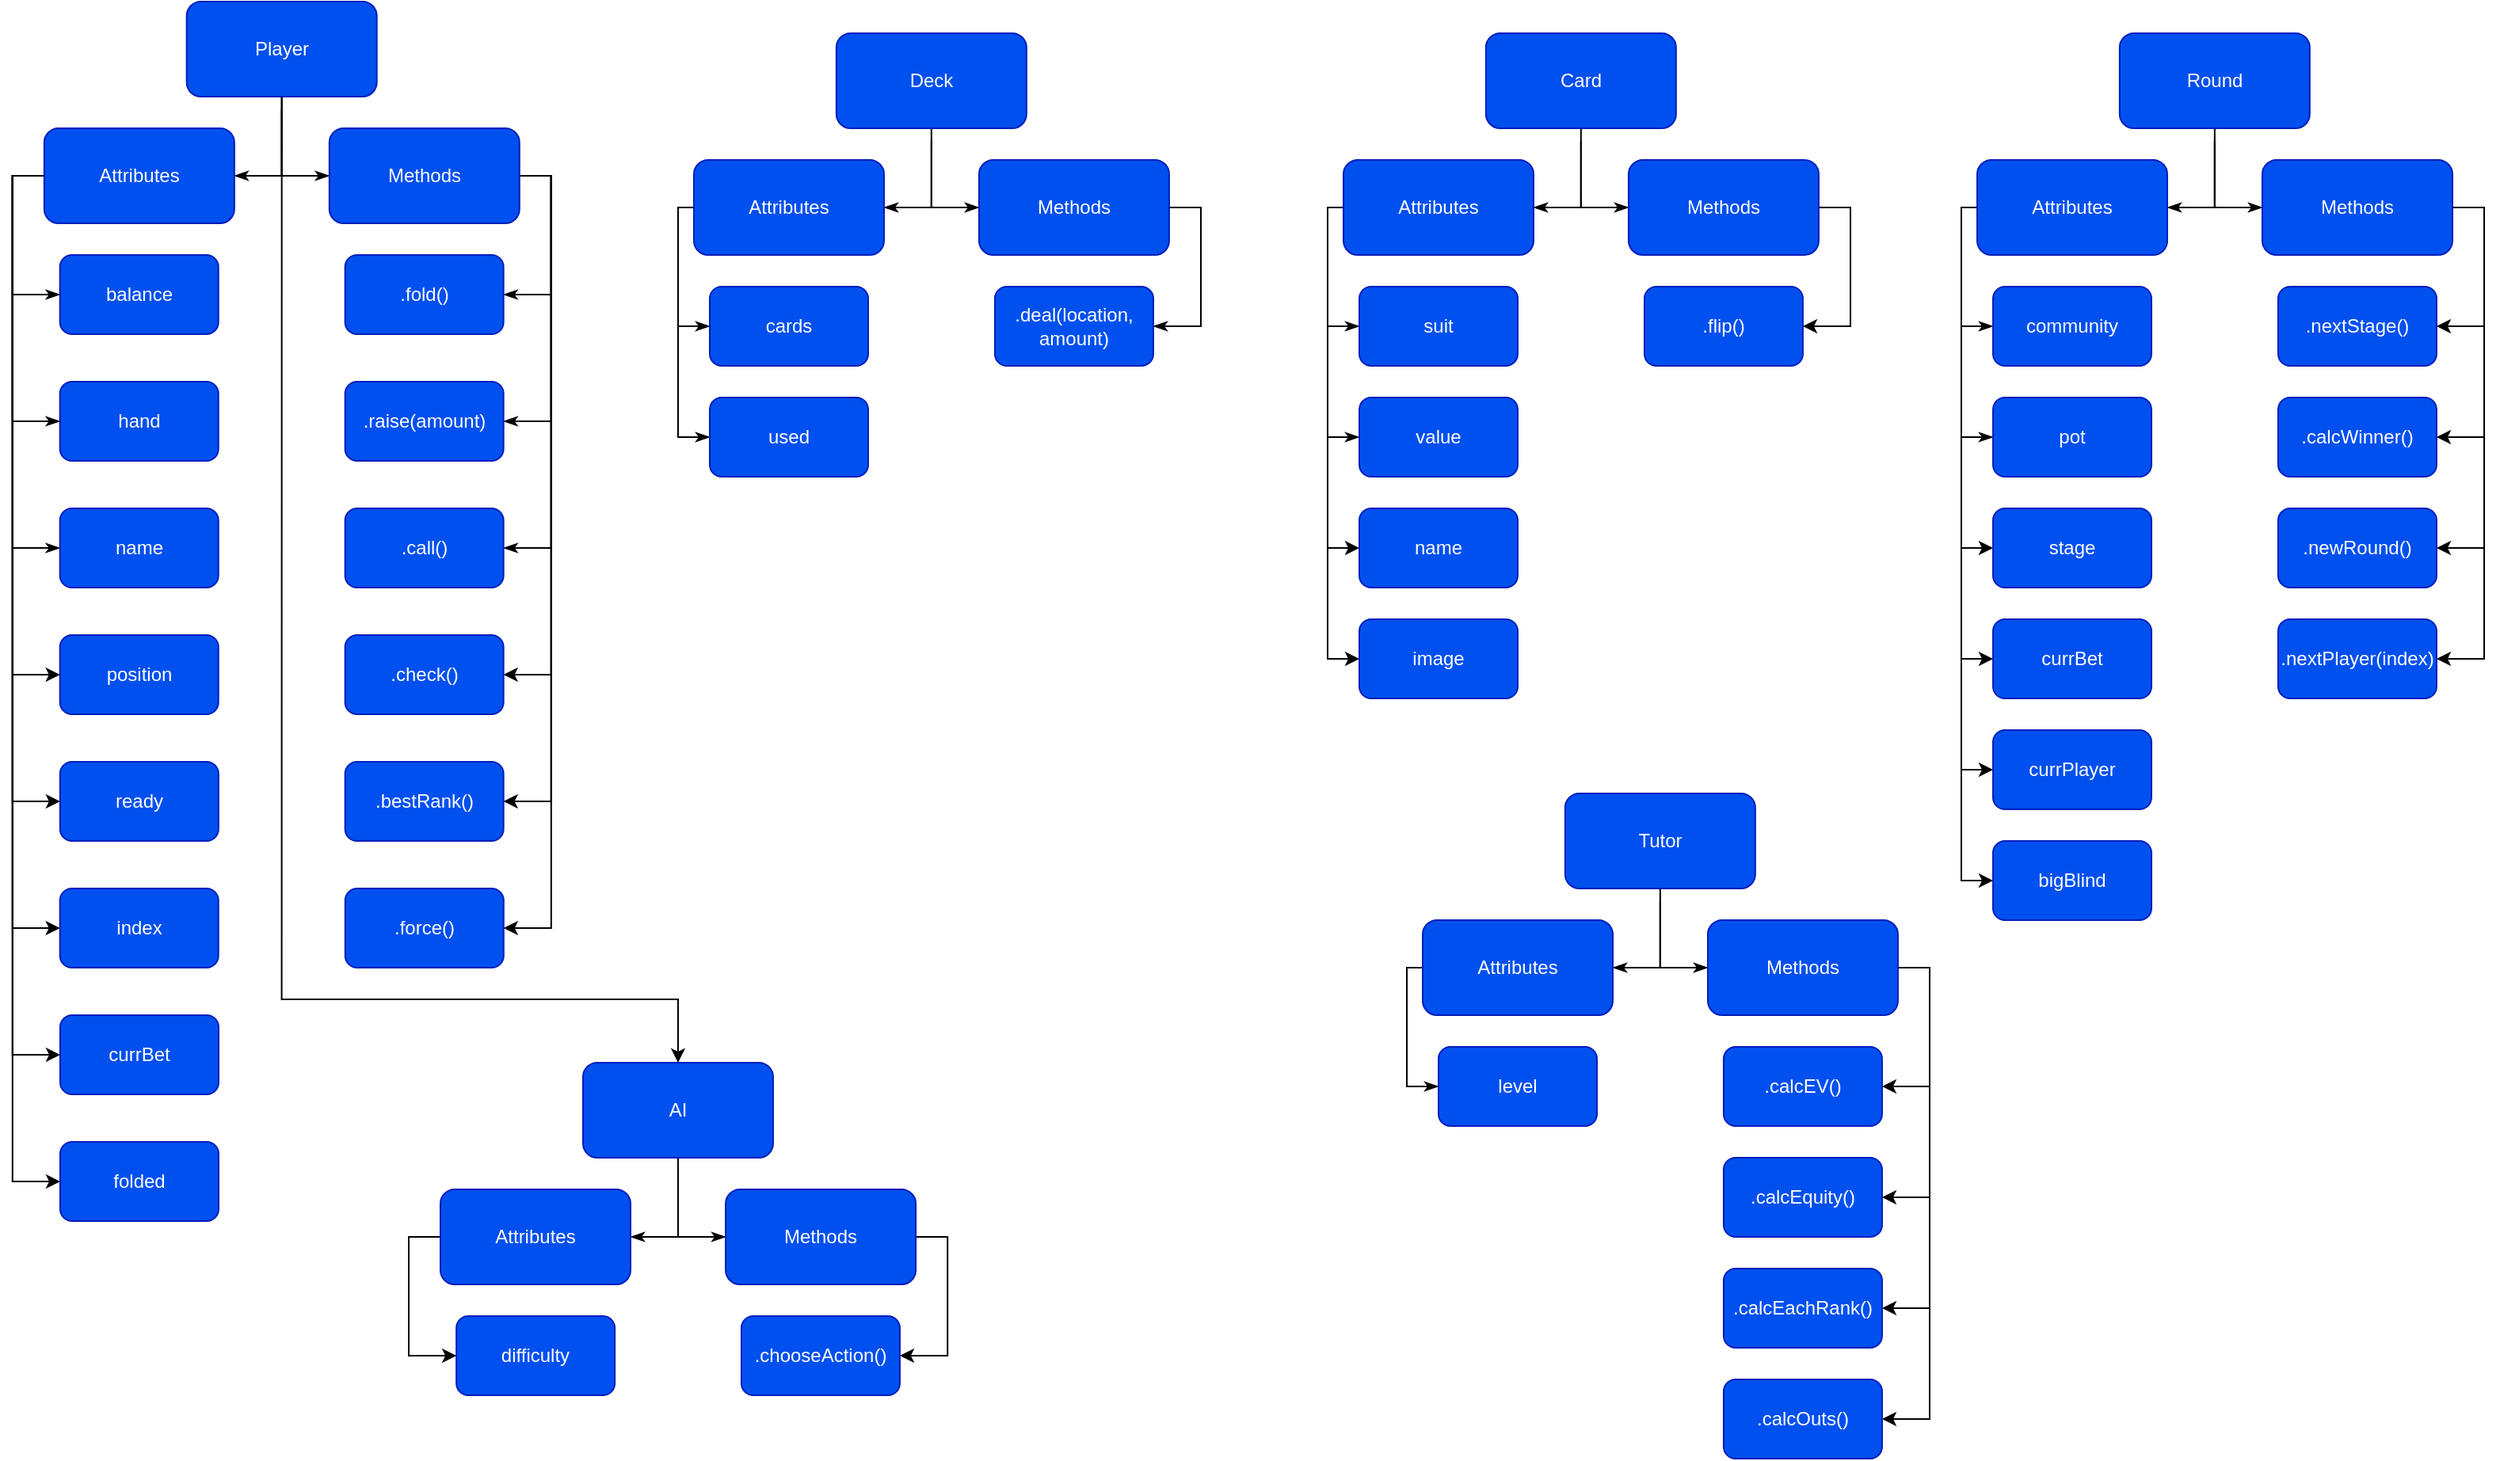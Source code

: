 <mxfile version="15.5.9" type="device"><diagram name="Page-1" id="2c0d36ab-eaac-3732-788b-9136903baeff"><mxGraphModel dx="1038" dy="567" grid="1" gridSize="10" guides="1" tooltips="1" connect="1" arrows="1" fold="1" page="1" pageScale="1.5" pageWidth="1169" pageHeight="827" background="none" math="0" shadow="0"><root><mxCell id="0"/><mxCell id="1" parent="0"/><mxCell id="-CKLJVaaTq9wheN5hUDh-131" value="" style="edgeStyle=orthogonalEdgeStyle;rounded=0;orthogonalLoop=1;jettySize=auto;html=1;endArrow=classicThin;sourcePerimeterSpacing=8;targetPerimeterSpacing=8;entryX=1;entryY=0.5;entryDx=0;entryDy=0;exitX=0.5;exitY=1;exitDx=0;exitDy=0;endFill=1;" parent="1" source="-CKLJVaaTq9wheN5hUDh-129" target="-CKLJVaaTq9wheN5hUDh-130" edge="1"><mxGeometry relative="1" as="geometry"><mxPoint x="227.84" y="380" as="targetPoint"/></mxGeometry></mxCell><mxCell id="-CKLJVaaTq9wheN5hUDh-134" value="" style="edgeStyle=orthogonalEdgeStyle;rounded=0;orthogonalLoop=1;jettySize=auto;html=1;endArrow=classicThin;sourcePerimeterSpacing=8;targetPerimeterSpacing=8;entryX=0;entryY=0.5;entryDx=0;entryDy=0;endFill=1;" parent="1" source="-CKLJVaaTq9wheN5hUDh-129" target="-CKLJVaaTq9wheN5hUDh-133" edge="1"><mxGeometry relative="1" as="geometry"/></mxCell><mxCell id="Jqy9X7Upgwg80QR6jKMe-75" style="edgeStyle=orthogonalEdgeStyle;rounded=0;orthogonalLoop=1;jettySize=auto;html=1;exitX=0.5;exitY=1;exitDx=0;exitDy=0;entryX=0.5;entryY=0;entryDx=0;entryDy=0;" parent="1" source="-CKLJVaaTq9wheN5hUDh-129" target="Jqy9X7Upgwg80QR6jKMe-37" edge="1"><mxGeometry relative="1" as="geometry"><Array as="points"><mxPoint x="280" y="900"/><mxPoint x="530" y="900"/></Array></mxGeometry></mxCell><mxCell id="-CKLJVaaTq9wheN5hUDh-129" value="Player" style="rounded=1;whiteSpace=wrap;html=1;hachureGap=4;pointerEvents=0;fillColor=#0050ef;strokeColor=#001DBC;fontColor=#ffffff;" parent="1" vertex="1"><mxGeometry x="219.84" y="270" width="120" height="60" as="geometry"/></mxCell><mxCell id="-CKLJVaaTq9wheN5hUDh-146" style="edgeStyle=orthogonalEdgeStyle;rounded=0;orthogonalLoop=1;jettySize=auto;html=1;entryX=0;entryY=0.5;entryDx=0;entryDy=0;endArrow=classicThin;endFill=1;sourcePerimeterSpacing=8;targetPerimeterSpacing=8;" parent="1" source="-CKLJVaaTq9wheN5hUDh-130" target="-CKLJVaaTq9wheN5hUDh-145" edge="1"><mxGeometry relative="1" as="geometry"><Array as="points"><mxPoint x="109.9" y="380"/><mxPoint x="109.9" y="615"/></Array></mxGeometry></mxCell><mxCell id="-CKLJVaaTq9wheN5hUDh-154" style="edgeStyle=orthogonalEdgeStyle;rounded=0;orthogonalLoop=1;jettySize=auto;html=1;entryX=0;entryY=0.5;entryDx=0;entryDy=0;endArrow=classicThin;endFill=1;sourcePerimeterSpacing=8;targetPerimeterSpacing=8;" parent="1" source="-CKLJVaaTq9wheN5hUDh-130" target="-CKLJVaaTq9wheN5hUDh-135" edge="1"><mxGeometry relative="1" as="geometry"><Array as="points"><mxPoint x="109.9" y="380"/><mxPoint x="109.9" y="455"/></Array></mxGeometry></mxCell><mxCell id="Jqy9X7Upgwg80QR6jKMe-57" style="edgeStyle=orthogonalEdgeStyle;rounded=0;orthogonalLoop=1;jettySize=auto;html=1;entryX=0;entryY=0.5;entryDx=0;entryDy=0;" parent="1" source="-CKLJVaaTq9wheN5hUDh-130" target="Jqy9X7Upgwg80QR6jKMe-56" edge="1"><mxGeometry relative="1" as="geometry"><mxPoint x="110" y="630" as="targetPoint"/><Array as="points"><mxPoint x="110" y="380"/><mxPoint x="110" y="695"/></Array></mxGeometry></mxCell><mxCell id="Jqy9X7Upgwg80QR6jKMe-77" style="edgeStyle=orthogonalEdgeStyle;rounded=0;orthogonalLoop=1;jettySize=auto;html=1;exitX=0;exitY=0.5;exitDx=0;exitDy=0;entryX=0;entryY=0.5;entryDx=0;entryDy=0;" parent="1" source="-CKLJVaaTq9wheN5hUDh-130" target="Jqy9X7Upgwg80QR6jKMe-76" edge="1"><mxGeometry relative="1" as="geometry"/></mxCell><mxCell id="YZcsJ3yIFwV_wbQJ_5DW-2" style="edgeStyle=orthogonalEdgeStyle;rounded=0;orthogonalLoop=1;jettySize=auto;html=1;exitX=0;exitY=0.5;exitDx=0;exitDy=0;entryX=0;entryY=0.5;entryDx=0;entryDy=0;" parent="1" source="-CKLJVaaTq9wheN5hUDh-130" target="YZcsJ3yIFwV_wbQJ_5DW-1" edge="1"><mxGeometry relative="1" as="geometry"/></mxCell><mxCell id="YZcsJ3yIFwV_wbQJ_5DW-9" style="edgeStyle=orthogonalEdgeStyle;rounded=0;orthogonalLoop=1;jettySize=auto;html=1;exitX=0;exitY=0.5;exitDx=0;exitDy=0;entryX=0;entryY=0.5;entryDx=0;entryDy=0;" parent="1" source="-CKLJVaaTq9wheN5hUDh-130" target="YZcsJ3yIFwV_wbQJ_5DW-8" edge="1"><mxGeometry relative="1" as="geometry"/></mxCell><mxCell id="YZcsJ3yIFwV_wbQJ_5DW-12" style="edgeStyle=orthogonalEdgeStyle;rounded=0;orthogonalLoop=1;jettySize=auto;html=1;exitX=0;exitY=0.5;exitDx=0;exitDy=0;entryX=0;entryY=0.5;entryDx=0;entryDy=0;" parent="1" source="-CKLJVaaTq9wheN5hUDh-130" target="YZcsJ3yIFwV_wbQJ_5DW-10" edge="1"><mxGeometry relative="1" as="geometry"/></mxCell><mxCell id="-CKLJVaaTq9wheN5hUDh-130" value="Attributes" style="rounded=1;whiteSpace=wrap;html=1;hachureGap=4;pointerEvents=0;fillColor=#0050ef;strokeColor=#001DBC;fontColor=#ffffff;" parent="1" vertex="1"><mxGeometry x="129.92" y="350" width="120" height="60" as="geometry"/></mxCell><mxCell id="-CKLJVaaTq9wheN5hUDh-138" value="" style="edgeStyle=orthogonalEdgeStyle;rounded=0;orthogonalLoop=1;jettySize=auto;html=1;endArrow=classicThin;sourcePerimeterSpacing=8;targetPerimeterSpacing=8;exitX=1;exitY=0.5;exitDx=0;exitDy=0;entryX=1;entryY=0.5;entryDx=0;entryDy=0;endFill=1;" parent="1" source="-CKLJVaaTq9wheN5hUDh-133" target="-CKLJVaaTq9wheN5hUDh-137" edge="1"><mxGeometry relative="1" as="geometry"/></mxCell><mxCell id="-CKLJVaaTq9wheN5hUDh-143" style="edgeStyle=orthogonalEdgeStyle;rounded=0;orthogonalLoop=1;jettySize=auto;html=1;entryX=1;entryY=0.5;entryDx=0;entryDy=0;endArrow=classicThin;endFill=1;sourcePerimeterSpacing=8;targetPerimeterSpacing=8;exitX=1;exitY=0.5;exitDx=0;exitDy=0;" parent="1" source="-CKLJVaaTq9wheN5hUDh-133" target="-CKLJVaaTq9wheN5hUDh-141" edge="1"><mxGeometry relative="1" as="geometry"><Array as="points"><mxPoint x="449.9" y="380"/><mxPoint x="449.9" y="535"/></Array></mxGeometry></mxCell><mxCell id="-CKLJVaaTq9wheN5hUDh-144" style="edgeStyle=orthogonalEdgeStyle;rounded=0;orthogonalLoop=1;jettySize=auto;html=1;entryX=1;entryY=0.5;entryDx=0;entryDy=0;endArrow=classicThin;endFill=1;sourcePerimeterSpacing=8;targetPerimeterSpacing=8;" parent="1" source="-CKLJVaaTq9wheN5hUDh-133" target="-CKLJVaaTq9wheN5hUDh-142" edge="1"><mxGeometry relative="1" as="geometry"><Array as="points"><mxPoint x="449.9" y="380"/><mxPoint x="449.9" y="615"/></Array></mxGeometry></mxCell><mxCell id="Jqy9X7Upgwg80QR6jKMe-52" style="edgeStyle=orthogonalEdgeStyle;rounded=0;orthogonalLoop=1;jettySize=auto;html=1;exitX=1;exitY=0.5;exitDx=0;exitDy=0;entryX=1;entryY=0.5;entryDx=0;entryDy=0;" parent="1" source="-CKLJVaaTq9wheN5hUDh-133" target="Jqy9X7Upgwg80QR6jKMe-51" edge="1"><mxGeometry relative="1" as="geometry"/></mxCell><mxCell id="Jqy9X7Upgwg80QR6jKMe-55" style="edgeStyle=orthogonalEdgeStyle;rounded=0;orthogonalLoop=1;jettySize=auto;html=1;exitX=1;exitY=0.5;exitDx=0;exitDy=0;entryX=1;entryY=0.5;entryDx=0;entryDy=0;" parent="1" source="-CKLJVaaTq9wheN5hUDh-133" target="Jqy9X7Upgwg80QR6jKMe-54" edge="1"><mxGeometry relative="1" as="geometry"/></mxCell><mxCell id="2VJi7TcyVqvFF5y-seFh-2" style="edgeStyle=orthogonalEdgeStyle;rounded=0;orthogonalLoop=1;jettySize=auto;html=1;exitX=1;exitY=0.5;exitDx=0;exitDy=0;entryX=1;entryY=0.5;entryDx=0;entryDy=0;" parent="1" source="-CKLJVaaTq9wheN5hUDh-133" target="2VJi7TcyVqvFF5y-seFh-1" edge="1"><mxGeometry relative="1" as="geometry"/></mxCell><mxCell id="-CKLJVaaTq9wheN5hUDh-133" value="Methods" style="rounded=1;whiteSpace=wrap;html=1;hachureGap=4;pointerEvents=0;fillColor=#0050ef;strokeColor=#001DBC;fontColor=#ffffff;" parent="1" vertex="1"><mxGeometry x="309.9" y="350" width="120" height="60" as="geometry"/></mxCell><mxCell id="-CKLJVaaTq9wheN5hUDh-140" value="" style="edgeStyle=orthogonalEdgeStyle;rounded=0;orthogonalLoop=1;jettySize=auto;html=1;endArrow=classicThin;sourcePerimeterSpacing=8;targetPerimeterSpacing=8;exitX=0;exitY=0.5;exitDx=0;exitDy=0;entryX=0;entryY=0.5;entryDx=0;entryDy=0;endFill=1;" parent="1" source="-CKLJVaaTq9wheN5hUDh-130" target="-CKLJVaaTq9wheN5hUDh-139" edge="1"><mxGeometry relative="1" as="geometry"/></mxCell><mxCell id="-CKLJVaaTq9wheN5hUDh-135" value="balance" style="rounded=1;whiteSpace=wrap;html=1;hachureGap=4;pointerEvents=0;fillColor=#0050ef;strokeColor=#001DBC;fontColor=#ffffff;aspect=fixed;" parent="1" vertex="1"><mxGeometry x="139.85" y="430" width="100" height="50" as="geometry"/></mxCell><mxCell id="-CKLJVaaTq9wheN5hUDh-137" value=".fold()" style="rounded=1;whiteSpace=wrap;html=1;hachureGap=4;pointerEvents=0;fillColor=#0050ef;strokeColor=#001DBC;fontColor=#ffffff;aspect=fixed;" parent="1" vertex="1"><mxGeometry x="319.83" y="430" width="100" height="50" as="geometry"/></mxCell><mxCell id="-CKLJVaaTq9wheN5hUDh-139" value="hand" style="rounded=1;whiteSpace=wrap;html=1;hachureGap=4;pointerEvents=0;fillColor=#0050ef;strokeColor=#001DBC;fontColor=#ffffff;aspect=fixed;" parent="1" vertex="1"><mxGeometry x="139.85" y="510" width="100" height="50" as="geometry"/></mxCell><mxCell id="-CKLJVaaTq9wheN5hUDh-141" value=".raise(amount)" style="rounded=1;whiteSpace=wrap;html=1;hachureGap=4;pointerEvents=0;fillColor=#0050ef;strokeColor=#001DBC;fontColor=#ffffff;aspect=fixed;" parent="1" vertex="1"><mxGeometry x="319.83" y="510" width="100" height="50" as="geometry"/></mxCell><mxCell id="-CKLJVaaTq9wheN5hUDh-142" value=".call()" style="rounded=1;whiteSpace=wrap;html=1;hachureGap=4;pointerEvents=0;fillColor=#0050ef;strokeColor=#001DBC;fontColor=#ffffff;aspect=fixed;" parent="1" vertex="1"><mxGeometry x="319.83" y="590" width="100" height="50" as="geometry"/></mxCell><mxCell id="-CKLJVaaTq9wheN5hUDh-145" value="name" style="rounded=1;whiteSpace=wrap;html=1;hachureGap=4;pointerEvents=0;fillColor=#0050ef;strokeColor=#001DBC;fontColor=#ffffff;aspect=fixed;" parent="1" vertex="1"><mxGeometry x="139.85" y="590" width="100" height="50" as="geometry"/></mxCell><mxCell id="-CKLJVaaTq9wheN5hUDh-148" value="" style="edgeStyle=orthogonalEdgeStyle;rounded=0;orthogonalLoop=1;jettySize=auto;html=1;endArrow=classicThin;sourcePerimeterSpacing=8;targetPerimeterSpacing=8;entryX=1;entryY=0.5;entryDx=0;entryDy=0;exitX=0.5;exitY=1;exitDx=0;exitDy=0;endFill=1;" parent="1" source="-CKLJVaaTq9wheN5hUDh-150" target="-CKLJVaaTq9wheN5hUDh-151" edge="1"><mxGeometry relative="1" as="geometry"><mxPoint x="637.92" y="400" as="targetPoint"/></mxGeometry></mxCell><mxCell id="-CKLJVaaTq9wheN5hUDh-149" value="" style="edgeStyle=orthogonalEdgeStyle;rounded=0;orthogonalLoop=1;jettySize=auto;html=1;endArrow=classicThin;sourcePerimeterSpacing=8;targetPerimeterSpacing=8;entryX=0;entryY=0.5;entryDx=0;entryDy=0;endFill=1;" parent="1" source="-CKLJVaaTq9wheN5hUDh-150" target="-CKLJVaaTq9wheN5hUDh-152" edge="1"><mxGeometry relative="1" as="geometry"/></mxCell><mxCell id="-CKLJVaaTq9wheN5hUDh-150" value="Deck" style="rounded=1;whiteSpace=wrap;html=1;hachureGap=4;pointerEvents=0;fillColor=#0050ef;strokeColor=#001DBC;fontColor=#ffffff;" parent="1" vertex="1"><mxGeometry x="629.92" y="290" width="120" height="60" as="geometry"/></mxCell><mxCell id="-CKLJVaaTq9wheN5hUDh-158" style="edgeStyle=orthogonalEdgeStyle;rounded=0;orthogonalLoop=1;jettySize=auto;html=1;entryX=0;entryY=0.5;entryDx=0;entryDy=0;endArrow=classicThin;endFill=1;sourcePerimeterSpacing=8;targetPerimeterSpacing=8;exitX=0;exitY=0.5;exitDx=0;exitDy=0;" parent="1" source="-CKLJVaaTq9wheN5hUDh-151" target="-CKLJVaaTq9wheN5hUDh-156" edge="1"><mxGeometry relative="1" as="geometry"><Array as="points"><mxPoint x="530" y="400"/><mxPoint x="530" y="475"/></Array></mxGeometry></mxCell><mxCell id="-CKLJVaaTq9wheN5hUDh-165" style="edgeStyle=orthogonalEdgeStyle;rounded=0;orthogonalLoop=1;jettySize=auto;html=1;entryX=0;entryY=0.5;entryDx=0;entryDy=0;endArrow=classicThin;endFill=1;sourcePerimeterSpacing=8;targetPerimeterSpacing=8;" parent="1" source="-CKLJVaaTq9wheN5hUDh-151" target="-CKLJVaaTq9wheN5hUDh-164" edge="1"><mxGeometry relative="1" as="geometry"><Array as="points"><mxPoint x="530" y="400"/><mxPoint x="530" y="545"/></Array></mxGeometry></mxCell><mxCell id="-CKLJVaaTq9wheN5hUDh-151" value="Attributes" style="rounded=1;whiteSpace=wrap;html=1;hachureGap=4;pointerEvents=0;fillColor=#0050ef;strokeColor=#001DBC;fontColor=#ffffff;" parent="1" vertex="1"><mxGeometry x="540" y="370" width="120" height="60" as="geometry"/></mxCell><mxCell id="-CKLJVaaTq9wheN5hUDh-159" style="edgeStyle=orthogonalEdgeStyle;rounded=0;orthogonalLoop=1;jettySize=auto;html=1;entryX=1;entryY=0.5;entryDx=0;entryDy=0;endArrow=classicThin;endFill=1;sourcePerimeterSpacing=8;targetPerimeterSpacing=8;exitX=1;exitY=0.5;exitDx=0;exitDy=0;" parent="1" source="-CKLJVaaTq9wheN5hUDh-152" target="-CKLJVaaTq9wheN5hUDh-157" edge="1"><mxGeometry relative="1" as="geometry"><Array as="points"><mxPoint x="860" y="400"/><mxPoint x="860" y="475"/></Array></mxGeometry></mxCell><mxCell id="-CKLJVaaTq9wheN5hUDh-152" value="Methods" style="rounded=1;whiteSpace=wrap;html=1;hachureGap=4;pointerEvents=0;fillColor=#0050ef;strokeColor=#001DBC;fontColor=#ffffff;" parent="1" vertex="1"><mxGeometry x="719.98" y="370" width="120" height="60" as="geometry"/></mxCell><mxCell id="-CKLJVaaTq9wheN5hUDh-156" value="cards" style="rounded=1;whiteSpace=wrap;html=1;hachureGap=4;pointerEvents=0;fillColor=#0050ef;strokeColor=#001DBC;fontColor=#ffffff;aspect=fixed;" parent="1" vertex="1"><mxGeometry x="550" y="450" width="100" height="50" as="geometry"/></mxCell><mxCell id="-CKLJVaaTq9wheN5hUDh-157" value=".deal(location, amount)" style="rounded=1;whiteSpace=wrap;html=1;hachureGap=4;pointerEvents=0;fillColor=#0050ef;strokeColor=#001DBC;fontColor=#ffffff;aspect=fixed;" parent="1" vertex="1"><mxGeometry x="729.98" y="450" width="100" height="50" as="geometry"/></mxCell><mxCell id="-CKLJVaaTq9wheN5hUDh-164" value="used" style="rounded=1;whiteSpace=wrap;html=1;hachureGap=4;pointerEvents=0;fillColor=#0050ef;strokeColor=#001DBC;fontColor=#ffffff;aspect=fixed;" parent="1" vertex="1"><mxGeometry x="550" y="520" width="100" height="50" as="geometry"/></mxCell><mxCell id="-CKLJVaaTq9wheN5hUDh-167" value="" style="edgeStyle=orthogonalEdgeStyle;rounded=0;orthogonalLoop=1;jettySize=auto;html=1;endArrow=classicThin;sourcePerimeterSpacing=8;targetPerimeterSpacing=8;entryX=1;entryY=0.5;entryDx=0;entryDy=0;exitX=0.5;exitY=1;exitDx=0;exitDy=0;endFill=1;" parent="1" source="-CKLJVaaTq9wheN5hUDh-169" target="-CKLJVaaTq9wheN5hUDh-170" edge="1"><mxGeometry relative="1" as="geometry"><mxPoint x="1047.92" y="400" as="targetPoint"/></mxGeometry></mxCell><mxCell id="-CKLJVaaTq9wheN5hUDh-168" value="" style="edgeStyle=orthogonalEdgeStyle;rounded=0;orthogonalLoop=1;jettySize=auto;html=1;endArrow=classicThin;sourcePerimeterSpacing=8;targetPerimeterSpacing=8;entryX=0;entryY=0.5;entryDx=0;entryDy=0;endFill=1;" parent="1" source="-CKLJVaaTq9wheN5hUDh-169" target="-CKLJVaaTq9wheN5hUDh-171" edge="1"><mxGeometry relative="1" as="geometry"/></mxCell><mxCell id="-CKLJVaaTq9wheN5hUDh-169" value="Card" style="rounded=1;whiteSpace=wrap;html=1;hachureGap=4;pointerEvents=0;fillColor=#0050ef;strokeColor=#001DBC;fontColor=#ffffff;" parent="1" vertex="1"><mxGeometry x="1039.92" y="290" width="120" height="60" as="geometry"/></mxCell><mxCell id="-CKLJVaaTq9wheN5hUDh-174" style="edgeStyle=orthogonalEdgeStyle;rounded=0;orthogonalLoop=1;jettySize=auto;html=1;entryX=0;entryY=0.5;entryDx=0;entryDy=0;endArrow=classicThin;endFill=1;sourcePerimeterSpacing=8;targetPerimeterSpacing=8;exitX=0;exitY=0.5;exitDx=0;exitDy=0;" parent="1" source="-CKLJVaaTq9wheN5hUDh-170" target="-CKLJVaaTq9wheN5hUDh-172" edge="1"><mxGeometry relative="1" as="geometry"><Array as="points"><mxPoint x="940" y="400"/><mxPoint x="940" y="475"/></Array></mxGeometry></mxCell><mxCell id="-CKLJVaaTq9wheN5hUDh-175" style="edgeStyle=orthogonalEdgeStyle;rounded=0;orthogonalLoop=1;jettySize=auto;html=1;entryX=0;entryY=0.5;entryDx=0;entryDy=0;endArrow=classicThin;endFill=1;sourcePerimeterSpacing=8;targetPerimeterSpacing=8;" parent="1" source="-CKLJVaaTq9wheN5hUDh-170" target="-CKLJVaaTq9wheN5hUDh-173" edge="1"><mxGeometry relative="1" as="geometry"><Array as="points"><mxPoint x="940" y="400"/><mxPoint x="940" y="545"/></Array></mxGeometry></mxCell><mxCell id="Jqy9X7Upgwg80QR6jKMe-3" style="edgeStyle=orthogonalEdgeStyle;rounded=0;orthogonalLoop=1;jettySize=auto;html=1;entryX=0;entryY=0.5;entryDx=0;entryDy=0;" parent="1" source="-CKLJVaaTq9wheN5hUDh-170" target="Jqy9X7Upgwg80QR6jKMe-2" edge="1"><mxGeometry relative="1" as="geometry"><Array as="points"><mxPoint x="940" y="400"/><mxPoint x="940" y="615"/></Array></mxGeometry></mxCell><mxCell id="Jqy9X7Upgwg80QR6jKMe-65" style="edgeStyle=orthogonalEdgeStyle;rounded=0;orthogonalLoop=1;jettySize=auto;html=1;exitX=0;exitY=0.5;exitDx=0;exitDy=0;entryX=0;entryY=0.5;entryDx=0;entryDy=0;" parent="1" source="-CKLJVaaTq9wheN5hUDh-170" target="Jqy9X7Upgwg80QR6jKMe-64" edge="1"><mxGeometry relative="1" as="geometry"><Array as="points"><mxPoint x="940" y="400"/><mxPoint x="940" y="685"/></Array></mxGeometry></mxCell><mxCell id="-CKLJVaaTq9wheN5hUDh-170" value="Attributes" style="rounded=1;whiteSpace=wrap;html=1;hachureGap=4;pointerEvents=0;fillColor=#0050ef;strokeColor=#001DBC;fontColor=#ffffff;" parent="1" vertex="1"><mxGeometry x="950" y="370" width="120" height="60" as="geometry"/></mxCell><mxCell id="Jqy9X7Upgwg80QR6jKMe-4" style="edgeStyle=orthogonalEdgeStyle;rounded=0;orthogonalLoop=1;jettySize=auto;html=1;exitX=1;exitY=0.5;exitDx=0;exitDy=0;entryX=1;entryY=0.5;entryDx=0;entryDy=0;" parent="1" source="-CKLJVaaTq9wheN5hUDh-171" target="Jqy9X7Upgwg80QR6jKMe-1" edge="1"><mxGeometry relative="1" as="geometry"/></mxCell><mxCell id="-CKLJVaaTq9wheN5hUDh-171" value="Methods" style="rounded=1;whiteSpace=wrap;html=1;hachureGap=4;pointerEvents=0;fillColor=#0050ef;strokeColor=#001DBC;fontColor=#ffffff;" parent="1" vertex="1"><mxGeometry x="1129.98" y="370" width="120" height="60" as="geometry"/></mxCell><mxCell id="-CKLJVaaTq9wheN5hUDh-172" value="suit" style="rounded=1;whiteSpace=wrap;html=1;hachureGap=4;pointerEvents=0;fillColor=#0050ef;strokeColor=#001DBC;fontColor=#ffffff;aspect=fixed;" parent="1" vertex="1"><mxGeometry x="960" y="450" width="100" height="50" as="geometry"/></mxCell><mxCell id="-CKLJVaaTq9wheN5hUDh-173" value="value" style="rounded=1;whiteSpace=wrap;html=1;hachureGap=4;pointerEvents=0;fillColor=#0050ef;strokeColor=#001DBC;fontColor=#ffffff;aspect=fixed;" parent="1" vertex="1"><mxGeometry x="960" y="520" width="100" height="50" as="geometry"/></mxCell><mxCell id="Jqy9X7Upgwg80QR6jKMe-1" value=".flip()" style="rounded=1;whiteSpace=wrap;html=1;hachureGap=4;pointerEvents=0;fillColor=#0050ef;strokeColor=#001DBC;fontColor=#ffffff;aspect=fixed;" parent="1" vertex="1"><mxGeometry x="1139.98" y="450" width="100" height="50" as="geometry"/></mxCell><mxCell id="Jqy9X7Upgwg80QR6jKMe-2" value="name" style="rounded=1;whiteSpace=wrap;html=1;hachureGap=4;pointerEvents=0;fillColor=#0050ef;strokeColor=#001DBC;fontColor=#ffffff;aspect=fixed;" parent="1" vertex="1"><mxGeometry x="960" y="590" width="100" height="50" as="geometry"/></mxCell><mxCell id="Jqy9X7Upgwg80QR6jKMe-5" value="" style="edgeStyle=orthogonalEdgeStyle;rounded=0;orthogonalLoop=1;jettySize=auto;html=1;endArrow=classicThin;sourcePerimeterSpacing=8;targetPerimeterSpacing=8;entryX=1;entryY=0.5;entryDx=0;entryDy=0;exitX=0.5;exitY=1;exitDx=0;exitDy=0;endFill=1;" parent="1" source="Jqy9X7Upgwg80QR6jKMe-7" target="Jqy9X7Upgwg80QR6jKMe-11" edge="1"><mxGeometry relative="1" as="geometry"><mxPoint x="1447.92" y="400" as="targetPoint"/></mxGeometry></mxCell><mxCell id="Jqy9X7Upgwg80QR6jKMe-6" value="" style="edgeStyle=orthogonalEdgeStyle;rounded=0;orthogonalLoop=1;jettySize=auto;html=1;endArrow=classicThin;sourcePerimeterSpacing=8;targetPerimeterSpacing=8;entryX=0;entryY=0.5;entryDx=0;entryDy=0;endFill=1;" parent="1" source="Jqy9X7Upgwg80QR6jKMe-7" target="Jqy9X7Upgwg80QR6jKMe-13" edge="1"><mxGeometry relative="1" as="geometry"/></mxCell><mxCell id="Jqy9X7Upgwg80QR6jKMe-7" value="Round" style="rounded=1;whiteSpace=wrap;html=1;hachureGap=4;pointerEvents=0;fillColor=#0050ef;strokeColor=#001DBC;fontColor=#ffffff;" parent="1" vertex="1"><mxGeometry x="1439.92" y="290" width="120" height="60" as="geometry"/></mxCell><mxCell id="Jqy9X7Upgwg80QR6jKMe-8" style="edgeStyle=orthogonalEdgeStyle;rounded=0;orthogonalLoop=1;jettySize=auto;html=1;entryX=0;entryY=0.5;entryDx=0;entryDy=0;endArrow=classicThin;endFill=1;sourcePerimeterSpacing=8;targetPerimeterSpacing=8;exitX=0;exitY=0.5;exitDx=0;exitDy=0;" parent="1" source="Jqy9X7Upgwg80QR6jKMe-11" target="Jqy9X7Upgwg80QR6jKMe-14" edge="1"><mxGeometry relative="1" as="geometry"><Array as="points"><mxPoint x="1340" y="400"/><mxPoint x="1340" y="475"/></Array></mxGeometry></mxCell><mxCell id="Jqy9X7Upgwg80QR6jKMe-9" style="edgeStyle=orthogonalEdgeStyle;rounded=0;orthogonalLoop=1;jettySize=auto;html=1;entryX=0;entryY=0.5;entryDx=0;entryDy=0;endArrow=classicThin;endFill=1;sourcePerimeterSpacing=8;targetPerimeterSpacing=8;" parent="1" source="Jqy9X7Upgwg80QR6jKMe-11" target="Jqy9X7Upgwg80QR6jKMe-15" edge="1"><mxGeometry relative="1" as="geometry"><Array as="points"><mxPoint x="1340" y="400"/><mxPoint x="1340" y="545"/></Array></mxGeometry></mxCell><mxCell id="Jqy9X7Upgwg80QR6jKMe-59" style="edgeStyle=orthogonalEdgeStyle;rounded=0;orthogonalLoop=1;jettySize=auto;html=1;exitX=0;exitY=0.5;exitDx=0;exitDy=0;entryX=0;entryY=0.5;entryDx=0;entryDy=0;" parent="1" source="Jqy9X7Upgwg80QR6jKMe-11" target="Jqy9X7Upgwg80QR6jKMe-58" edge="1"><mxGeometry relative="1" as="geometry"><Array as="points"><mxPoint x="1340" y="400"/><mxPoint x="1340" y="615"/></Array></mxGeometry></mxCell><mxCell id="Jqy9X7Upgwg80QR6jKMe-61" style="edgeStyle=orthogonalEdgeStyle;rounded=0;orthogonalLoop=1;jettySize=auto;html=1;exitX=0;exitY=0.5;exitDx=0;exitDy=0;entryX=0;entryY=0.5;entryDx=0;entryDy=0;" parent="1" source="Jqy9X7Upgwg80QR6jKMe-11" target="Jqy9X7Upgwg80QR6jKMe-60" edge="1"><mxGeometry relative="1" as="geometry"><Array as="points"><mxPoint x="1340" y="400"/><mxPoint x="1340" y="685"/></Array></mxGeometry></mxCell><mxCell id="Jqy9X7Upgwg80QR6jKMe-63" style="edgeStyle=orthogonalEdgeStyle;rounded=0;orthogonalLoop=1;jettySize=auto;html=1;exitX=0;exitY=0.5;exitDx=0;exitDy=0;entryX=0;entryY=0.5;entryDx=0;entryDy=0;" parent="1" source="Jqy9X7Upgwg80QR6jKMe-11" target="Jqy9X7Upgwg80QR6jKMe-62" edge="1"><mxGeometry relative="1" as="geometry"><Array as="points"><mxPoint x="1340" y="400"/><mxPoint x="1340" y="755"/></Array></mxGeometry></mxCell><mxCell id="g2fBDRcS-xBej7vvgH9--2" style="edgeStyle=orthogonalEdgeStyle;rounded=0;orthogonalLoop=1;jettySize=auto;html=1;exitX=0;exitY=0.5;exitDx=0;exitDy=0;entryX=0;entryY=0.5;entryDx=0;entryDy=0;" parent="1" source="Jqy9X7Upgwg80QR6jKMe-11" target="g2fBDRcS-xBej7vvgH9--1" edge="1"><mxGeometry relative="1" as="geometry"><Array as="points"><mxPoint x="1340" y="400"/><mxPoint x="1340" y="825"/></Array></mxGeometry></mxCell><mxCell id="Jqy9X7Upgwg80QR6jKMe-11" value="Attributes" style="rounded=1;whiteSpace=wrap;html=1;hachureGap=4;pointerEvents=0;fillColor=#0050ef;strokeColor=#001DBC;fontColor=#ffffff;" parent="1" vertex="1"><mxGeometry x="1350" y="370" width="120" height="60" as="geometry"/></mxCell><mxCell id="Jqy9X7Upgwg80QR6jKMe-12" style="edgeStyle=orthogonalEdgeStyle;rounded=0;orthogonalLoop=1;jettySize=auto;html=1;exitX=1;exitY=0.5;exitDx=0;exitDy=0;entryX=1;entryY=0.5;entryDx=0;entryDy=0;" parent="1" source="Jqy9X7Upgwg80QR6jKMe-13" target="Jqy9X7Upgwg80QR6jKMe-16" edge="1"><mxGeometry relative="1" as="geometry"/></mxCell><mxCell id="Jqy9X7Upgwg80QR6jKMe-53" style="edgeStyle=orthogonalEdgeStyle;rounded=0;orthogonalLoop=1;jettySize=auto;html=1;exitX=1;exitY=0.5;exitDx=0;exitDy=0;entryX=1;entryY=0.5;entryDx=0;entryDy=0;" parent="1" source="Jqy9X7Upgwg80QR6jKMe-13" target="Jqy9X7Upgwg80QR6jKMe-18" edge="1"><mxGeometry relative="1" as="geometry"/></mxCell><mxCell id="Jqy9X7Upgwg80QR6jKMe-70" style="edgeStyle=orthogonalEdgeStyle;rounded=0;orthogonalLoop=1;jettySize=auto;html=1;exitX=1;exitY=0.5;exitDx=0;exitDy=0;entryX=1;entryY=0.5;entryDx=0;entryDy=0;" parent="1" source="Jqy9X7Upgwg80QR6jKMe-13" target="Jqy9X7Upgwg80QR6jKMe-71" edge="1"><mxGeometry relative="1" as="geometry"><mxPoint x="1670" y="630" as="targetPoint"/></mxGeometry></mxCell><mxCell id="YZcsJ3yIFwV_wbQJ_5DW-14" style="edgeStyle=orthogonalEdgeStyle;rounded=0;orthogonalLoop=1;jettySize=auto;html=1;exitX=1;exitY=0.5;exitDx=0;exitDy=0;entryX=1;entryY=0.5;entryDx=0;entryDy=0;" parent="1" source="Jqy9X7Upgwg80QR6jKMe-13" target="YZcsJ3yIFwV_wbQJ_5DW-13" edge="1"><mxGeometry relative="1" as="geometry"/></mxCell><mxCell id="Jqy9X7Upgwg80QR6jKMe-13" value="Methods" style="rounded=1;whiteSpace=wrap;html=1;hachureGap=4;pointerEvents=0;fillColor=#0050ef;strokeColor=#001DBC;fontColor=#ffffff;" parent="1" vertex="1"><mxGeometry x="1529.98" y="370" width="120" height="60" as="geometry"/></mxCell><mxCell id="Jqy9X7Upgwg80QR6jKMe-14" value="community" style="rounded=1;whiteSpace=wrap;html=1;hachureGap=4;pointerEvents=0;fillColor=#0050ef;strokeColor=#001DBC;fontColor=#ffffff;aspect=fixed;" parent="1" vertex="1"><mxGeometry x="1360" y="450" width="100" height="50" as="geometry"/></mxCell><mxCell id="Jqy9X7Upgwg80QR6jKMe-15" value="pot" style="rounded=1;whiteSpace=wrap;html=1;hachureGap=4;pointerEvents=0;fillColor=#0050ef;strokeColor=#001DBC;fontColor=#ffffff;aspect=fixed;" parent="1" vertex="1"><mxGeometry x="1360" y="520" width="100" height="50" as="geometry"/></mxCell><mxCell id="Jqy9X7Upgwg80QR6jKMe-16" value=".nextStage()" style="rounded=1;whiteSpace=wrap;html=1;hachureGap=4;pointerEvents=0;fillColor=#0050ef;strokeColor=#001DBC;fontColor=#ffffff;aspect=fixed;" parent="1" vertex="1"><mxGeometry x="1539.98" y="450" width="100" height="50" as="geometry"/></mxCell><mxCell id="Jqy9X7Upgwg80QR6jKMe-18" value=".calcWinner()" style="rounded=1;whiteSpace=wrap;html=1;hachureGap=4;pointerEvents=0;fillColor=#0050ef;strokeColor=#001DBC;fontColor=#ffffff;aspect=fixed;" parent="1" vertex="1"><mxGeometry x="1539.98" y="520" width="100" height="50" as="geometry"/></mxCell><mxCell id="Jqy9X7Upgwg80QR6jKMe-21" value="" style="edgeStyle=orthogonalEdgeStyle;rounded=0;orthogonalLoop=1;jettySize=auto;html=1;endArrow=classicThin;sourcePerimeterSpacing=8;targetPerimeterSpacing=8;entryX=1;entryY=0.5;entryDx=0;entryDy=0;exitX=0.5;exitY=1;exitDx=0;exitDy=0;endFill=1;" parent="1" source="Jqy9X7Upgwg80QR6jKMe-23" target="Jqy9X7Upgwg80QR6jKMe-27" edge="1"><mxGeometry relative="1" as="geometry"><mxPoint x="1097.92" y="880" as="targetPoint"/></mxGeometry></mxCell><mxCell id="Jqy9X7Upgwg80QR6jKMe-22" value="" style="edgeStyle=orthogonalEdgeStyle;rounded=0;orthogonalLoop=1;jettySize=auto;html=1;endArrow=classicThin;sourcePerimeterSpacing=8;targetPerimeterSpacing=8;entryX=0;entryY=0.5;entryDx=0;entryDy=0;endFill=1;" parent="1" source="Jqy9X7Upgwg80QR6jKMe-23" target="Jqy9X7Upgwg80QR6jKMe-29" edge="1"><mxGeometry relative="1" as="geometry"/></mxCell><mxCell id="Jqy9X7Upgwg80QR6jKMe-23" value="Tutor" style="rounded=1;whiteSpace=wrap;html=1;hachureGap=4;pointerEvents=0;fillColor=#0050ef;strokeColor=#001DBC;fontColor=#ffffff;" parent="1" vertex="1"><mxGeometry x="1089.92" y="770" width="120" height="60" as="geometry"/></mxCell><mxCell id="Jqy9X7Upgwg80QR6jKMe-24" style="edgeStyle=orthogonalEdgeStyle;rounded=0;orthogonalLoop=1;jettySize=auto;html=1;entryX=0;entryY=0.5;entryDx=0;entryDy=0;endArrow=classicThin;endFill=1;sourcePerimeterSpacing=8;targetPerimeterSpacing=8;exitX=0;exitY=0.5;exitDx=0;exitDy=0;" parent="1" source="Jqy9X7Upgwg80QR6jKMe-27" target="Jqy9X7Upgwg80QR6jKMe-30" edge="1"><mxGeometry relative="1" as="geometry"><Array as="points"><mxPoint x="990" y="880"/><mxPoint x="990" y="955"/></Array></mxGeometry></mxCell><mxCell id="Jqy9X7Upgwg80QR6jKMe-27" value="Attributes" style="rounded=1;whiteSpace=wrap;html=1;hachureGap=4;pointerEvents=0;fillColor=#0050ef;strokeColor=#001DBC;fontColor=#ffffff;" parent="1" vertex="1"><mxGeometry x="1000" y="850" width="120" height="60" as="geometry"/></mxCell><mxCell id="Jqy9X7Upgwg80QR6jKMe-28" style="edgeStyle=orthogonalEdgeStyle;rounded=0;orthogonalLoop=1;jettySize=auto;html=1;exitX=1;exitY=0.5;exitDx=0;exitDy=0;entryX=1;entryY=0.5;entryDx=0;entryDy=0;" parent="1" source="Jqy9X7Upgwg80QR6jKMe-29" target="Jqy9X7Upgwg80QR6jKMe-32" edge="1"><mxGeometry relative="1" as="geometry"/></mxCell><mxCell id="Jqy9X7Upgwg80QR6jKMe-68" style="edgeStyle=orthogonalEdgeStyle;rounded=0;orthogonalLoop=1;jettySize=auto;html=1;exitX=1;exitY=0.5;exitDx=0;exitDy=0;entryX=1;entryY=0.5;entryDx=0;entryDy=0;" parent="1" source="Jqy9X7Upgwg80QR6jKMe-29" target="Jqy9X7Upgwg80QR6jKMe-34" edge="1"><mxGeometry relative="1" as="geometry"/></mxCell><mxCell id="Jqy9X7Upgwg80QR6jKMe-69" style="edgeStyle=orthogonalEdgeStyle;rounded=0;orthogonalLoop=1;jettySize=auto;html=1;exitX=1;exitY=0.5;exitDx=0;exitDy=0;entryX=1;entryY=0.5;entryDx=0;entryDy=0;" parent="1" source="Jqy9X7Upgwg80QR6jKMe-29" target="Jqy9X7Upgwg80QR6jKMe-67" edge="1"><mxGeometry relative="1" as="geometry"/></mxCell><mxCell id="Jqy9X7Upgwg80QR6jKMe-73" style="edgeStyle=orthogonalEdgeStyle;rounded=0;orthogonalLoop=1;jettySize=auto;html=1;exitX=1;exitY=0.5;exitDx=0;exitDy=0;entryX=1;entryY=0.5;entryDx=0;entryDy=0;" parent="1" source="Jqy9X7Upgwg80QR6jKMe-29" target="Jqy9X7Upgwg80QR6jKMe-72" edge="1"><mxGeometry relative="1" as="geometry"/></mxCell><mxCell id="Jqy9X7Upgwg80QR6jKMe-29" value="Methods" style="rounded=1;whiteSpace=wrap;html=1;hachureGap=4;pointerEvents=0;fillColor=#0050ef;strokeColor=#001DBC;fontColor=#ffffff;" parent="1" vertex="1"><mxGeometry x="1179.98" y="850" width="120" height="60" as="geometry"/></mxCell><mxCell id="Jqy9X7Upgwg80QR6jKMe-30" value="level" style="rounded=1;whiteSpace=wrap;html=1;hachureGap=4;pointerEvents=0;fillColor=#0050ef;strokeColor=#001DBC;fontColor=#ffffff;aspect=fixed;" parent="1" vertex="1"><mxGeometry x="1010" y="930" width="100" height="50" as="geometry"/></mxCell><mxCell id="Jqy9X7Upgwg80QR6jKMe-32" value=".calcEV()" style="rounded=1;whiteSpace=wrap;html=1;hachureGap=4;pointerEvents=0;fillColor=#0050ef;strokeColor=#001DBC;fontColor=#ffffff;aspect=fixed;" parent="1" vertex="1"><mxGeometry x="1189.98" y="930" width="100" height="50" as="geometry"/></mxCell><mxCell id="Jqy9X7Upgwg80QR6jKMe-34" value=".calcEquity()" style="rounded=1;whiteSpace=wrap;html=1;hachureGap=4;pointerEvents=0;fillColor=#0050ef;strokeColor=#001DBC;fontColor=#ffffff;aspect=fixed;" parent="1" vertex="1"><mxGeometry x="1189.98" y="1000" width="100" height="50" as="geometry"/></mxCell><mxCell id="Jqy9X7Upgwg80QR6jKMe-35" value="" style="edgeStyle=orthogonalEdgeStyle;rounded=0;orthogonalLoop=1;jettySize=auto;html=1;endArrow=classicThin;sourcePerimeterSpacing=8;targetPerimeterSpacing=8;entryX=1;entryY=0.5;entryDx=0;entryDy=0;exitX=0.5;exitY=1;exitDx=0;exitDy=0;endFill=1;" parent="1" source="Jqy9X7Upgwg80QR6jKMe-37" target="Jqy9X7Upgwg80QR6jKMe-41" edge="1"><mxGeometry relative="1" as="geometry"><mxPoint x="222.74" y="950" as="targetPoint"/></mxGeometry></mxCell><mxCell id="Jqy9X7Upgwg80QR6jKMe-36" value="" style="edgeStyle=orthogonalEdgeStyle;rounded=0;orthogonalLoop=1;jettySize=auto;html=1;endArrow=classicThin;sourcePerimeterSpacing=8;targetPerimeterSpacing=8;entryX=0;entryY=0.5;entryDx=0;entryDy=0;endFill=1;" parent="1" source="Jqy9X7Upgwg80QR6jKMe-37" target="Jqy9X7Upgwg80QR6jKMe-43" edge="1"><mxGeometry relative="1" as="geometry"/></mxCell><mxCell id="Jqy9X7Upgwg80QR6jKMe-37" value="AI" style="rounded=1;whiteSpace=wrap;html=1;hachureGap=4;pointerEvents=0;fillColor=#0050ef;strokeColor=#001DBC;fontColor=#ffffff;" parent="1" vertex="1"><mxGeometry x="469.99" y="940" width="120" height="60" as="geometry"/></mxCell><mxCell id="YZcsJ3yIFwV_wbQJ_5DW-11" style="edgeStyle=orthogonalEdgeStyle;rounded=0;orthogonalLoop=1;jettySize=auto;html=1;exitX=0;exitY=0.5;exitDx=0;exitDy=0;entryX=0;entryY=0.5;entryDx=0;entryDy=0;" parent="1" source="Jqy9X7Upgwg80QR6jKMe-41" target="Jqy9X7Upgwg80QR6jKMe-44" edge="1"><mxGeometry relative="1" as="geometry"/></mxCell><mxCell id="Jqy9X7Upgwg80QR6jKMe-41" value="Attributes" style="rounded=1;whiteSpace=wrap;html=1;hachureGap=4;pointerEvents=0;fillColor=#0050ef;strokeColor=#001DBC;fontColor=#ffffff;" parent="1" vertex="1"><mxGeometry x="380" y="1020" width="120" height="60" as="geometry"/></mxCell><mxCell id="Jqy9X7Upgwg80QR6jKMe-42" style="edgeStyle=orthogonalEdgeStyle;rounded=0;orthogonalLoop=1;jettySize=auto;html=1;exitX=1;exitY=0.5;exitDx=0;exitDy=0;entryX=1;entryY=0.5;entryDx=0;entryDy=0;" parent="1" source="Jqy9X7Upgwg80QR6jKMe-43" target="Jqy9X7Upgwg80QR6jKMe-46" edge="1"><mxGeometry relative="1" as="geometry"/></mxCell><mxCell id="Jqy9X7Upgwg80QR6jKMe-43" value="Methods" style="rounded=1;whiteSpace=wrap;html=1;hachureGap=4;pointerEvents=0;fillColor=#0050ef;strokeColor=#001DBC;fontColor=#ffffff;" parent="1" vertex="1"><mxGeometry x="560.05" y="1020" width="120" height="60" as="geometry"/></mxCell><mxCell id="Jqy9X7Upgwg80QR6jKMe-44" value="difficulty" style="rounded=1;whiteSpace=wrap;html=1;hachureGap=4;pointerEvents=0;fillColor=#0050ef;strokeColor=#001DBC;fontColor=#ffffff;aspect=fixed;" parent="1" vertex="1"><mxGeometry x="390.07" y="1100" width="100" height="50" as="geometry"/></mxCell><mxCell id="Jqy9X7Upgwg80QR6jKMe-46" value=".chooseAction()" style="rounded=1;whiteSpace=wrap;html=1;hachureGap=4;pointerEvents=0;fillColor=#0050ef;strokeColor=#001DBC;fontColor=#ffffff;aspect=fixed;" parent="1" vertex="1"><mxGeometry x="569.98" y="1100" width="100" height="50" as="geometry"/></mxCell><mxCell id="Jqy9X7Upgwg80QR6jKMe-51" value=".check()" style="rounded=1;whiteSpace=wrap;html=1;hachureGap=4;pointerEvents=0;fillColor=#0050ef;strokeColor=#001DBC;fontColor=#ffffff;aspect=fixed;" parent="1" vertex="1"><mxGeometry x="319.83" y="670" width="100" height="50" as="geometry"/></mxCell><mxCell id="Jqy9X7Upgwg80QR6jKMe-54" value=".bestRank()" style="rounded=1;whiteSpace=wrap;html=1;hachureGap=4;pointerEvents=0;fillColor=#0050ef;strokeColor=#001DBC;fontColor=#ffffff;aspect=fixed;" parent="1" vertex="1"><mxGeometry x="319.83" y="750" width="100" height="50" as="geometry"/></mxCell><mxCell id="Jqy9X7Upgwg80QR6jKMe-56" value="position" style="rounded=1;whiteSpace=wrap;html=1;hachureGap=4;pointerEvents=0;fillColor=#0050ef;strokeColor=#001DBC;fontColor=#ffffff;aspect=fixed;" parent="1" vertex="1"><mxGeometry x="139.85" y="670" width="100" height="50" as="geometry"/></mxCell><mxCell id="Jqy9X7Upgwg80QR6jKMe-58" value="stage" style="rounded=1;whiteSpace=wrap;html=1;hachureGap=4;pointerEvents=0;fillColor=#0050ef;strokeColor=#001DBC;fontColor=#ffffff;aspect=fixed;" parent="1" vertex="1"><mxGeometry x="1360" y="590" width="100" height="50" as="geometry"/></mxCell><mxCell id="Jqy9X7Upgwg80QR6jKMe-60" value="currBet" style="rounded=1;whiteSpace=wrap;html=1;hachureGap=4;pointerEvents=0;fillColor=#0050ef;strokeColor=#001DBC;fontColor=#ffffff;aspect=fixed;" parent="1" vertex="1"><mxGeometry x="1360" y="660" width="100" height="50" as="geometry"/></mxCell><mxCell id="Jqy9X7Upgwg80QR6jKMe-62" value="currPlayer" style="rounded=1;whiteSpace=wrap;html=1;hachureGap=4;pointerEvents=0;fillColor=#0050ef;strokeColor=#001DBC;fontColor=#ffffff;aspect=fixed;" parent="1" vertex="1"><mxGeometry x="1360" y="730" width="100" height="50" as="geometry"/></mxCell><mxCell id="Jqy9X7Upgwg80QR6jKMe-64" value="image" style="rounded=1;whiteSpace=wrap;html=1;hachureGap=4;pointerEvents=0;fillColor=#0050ef;strokeColor=#001DBC;fontColor=#ffffff;aspect=fixed;" parent="1" vertex="1"><mxGeometry x="960" y="660" width="100" height="50" as="geometry"/></mxCell><mxCell id="Jqy9X7Upgwg80QR6jKMe-67" value=".calcEachRank()" style="rounded=1;whiteSpace=wrap;html=1;hachureGap=4;pointerEvents=0;fillColor=#0050ef;strokeColor=#001DBC;fontColor=#ffffff;aspect=fixed;" parent="1" vertex="1"><mxGeometry x="1189.98" y="1070" width="100" height="50" as="geometry"/></mxCell><mxCell id="Jqy9X7Upgwg80QR6jKMe-71" value=".newRound()" style="rounded=1;whiteSpace=wrap;html=1;hachureGap=4;pointerEvents=0;fillColor=#0050ef;strokeColor=#001DBC;fontColor=#ffffff;aspect=fixed;" parent="1" vertex="1"><mxGeometry x="1539.98" y="590" width="100" height="50" as="geometry"/></mxCell><mxCell id="Jqy9X7Upgwg80QR6jKMe-72" value=".calcOuts()" style="rounded=1;whiteSpace=wrap;html=1;hachureGap=4;pointerEvents=0;fillColor=#0050ef;strokeColor=#001DBC;fontColor=#ffffff;aspect=fixed;" parent="1" vertex="1"><mxGeometry x="1189.98" y="1140" width="100" height="50" as="geometry"/></mxCell><mxCell id="Jqy9X7Upgwg80QR6jKMe-76" value="ready" style="rounded=1;whiteSpace=wrap;html=1;hachureGap=4;pointerEvents=0;fillColor=#0050ef;strokeColor=#001DBC;fontColor=#ffffff;aspect=fixed;" parent="1" vertex="1"><mxGeometry x="139.92" y="750" width="100" height="50" as="geometry"/></mxCell><mxCell id="g2fBDRcS-xBej7vvgH9--1" value="bigBlind" style="rounded=1;whiteSpace=wrap;html=1;hachureGap=4;pointerEvents=0;fillColor=#0050ef;strokeColor=#001DBC;fontColor=#ffffff;aspect=fixed;" parent="1" vertex="1"><mxGeometry x="1360" y="800" width="100" height="50" as="geometry"/></mxCell><mxCell id="YZcsJ3yIFwV_wbQJ_5DW-1" value="index" style="rounded=1;whiteSpace=wrap;html=1;hachureGap=4;pointerEvents=0;fillColor=#0050ef;strokeColor=#001DBC;fontColor=#ffffff;aspect=fixed;" parent="1" vertex="1"><mxGeometry x="139.85" y="830" width="100" height="50" as="geometry"/></mxCell><mxCell id="YZcsJ3yIFwV_wbQJ_5DW-8" value="currBet" style="rounded=1;whiteSpace=wrap;html=1;hachureGap=4;pointerEvents=0;fillColor=#0050ef;strokeColor=#001DBC;fontColor=#ffffff;aspect=fixed;" parent="1" vertex="1"><mxGeometry x="139.99" y="910" width="100" height="50" as="geometry"/></mxCell><mxCell id="YZcsJ3yIFwV_wbQJ_5DW-10" value="folded" style="rounded=1;whiteSpace=wrap;html=1;hachureGap=4;pointerEvents=0;fillColor=#0050ef;strokeColor=#001DBC;fontColor=#ffffff;aspect=fixed;" parent="1" vertex="1"><mxGeometry x="139.99" y="990" width="100" height="50" as="geometry"/></mxCell><mxCell id="YZcsJ3yIFwV_wbQJ_5DW-13" value=".nextPlayer(index)" style="rounded=1;whiteSpace=wrap;html=1;hachureGap=4;pointerEvents=0;fillColor=#0050ef;strokeColor=#001DBC;fontColor=#ffffff;aspect=fixed;" parent="1" vertex="1"><mxGeometry x="1539.98" y="660" width="100" height="50" as="geometry"/></mxCell><mxCell id="2VJi7TcyVqvFF5y-seFh-1" value=".force()" style="rounded=1;whiteSpace=wrap;html=1;hachureGap=4;pointerEvents=0;fillColor=#0050ef;strokeColor=#001DBC;fontColor=#ffffff;aspect=fixed;" parent="1" vertex="1"><mxGeometry x="319.9" y="830" width="100" height="50" as="geometry"/></mxCell></root></mxGraphModel></diagram></mxfile>